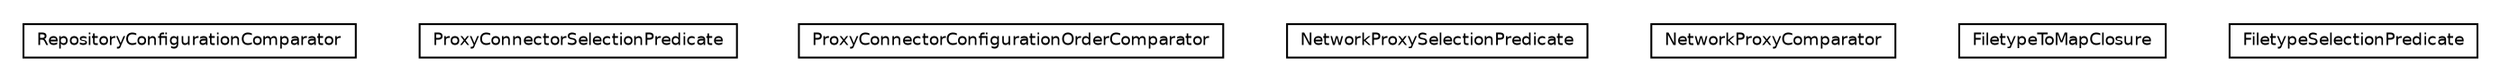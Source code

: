 #!/usr/local/bin/dot
#
# Class diagram 
# Generated by UmlGraph version 4.6 (http://www.spinellis.gr/sw/umlgraph)
#

digraph G {
	edge [fontname="Helvetica",fontsize=10,labelfontname="Helvetica",labelfontsize=10];
	node [fontname="Helvetica",fontsize=10,shape=plaintext];
	// org.apache.maven.archiva.configuration.functors.RepositoryConfigurationComparator
	c2295 [label=<<table border="0" cellborder="1" cellspacing="0" cellpadding="2" port="p" href="./RepositoryConfigurationComparator.html">
		<tr><td><table border="0" cellspacing="0" cellpadding="1">
			<tr><td> RepositoryConfigurationComparator </td></tr>
		</table></td></tr>
		</table>>, fontname="Helvetica", fontcolor="black", fontsize=9.0];
	// org.apache.maven.archiva.configuration.functors.ProxyConnectorSelectionPredicate
	c2296 [label=<<table border="0" cellborder="1" cellspacing="0" cellpadding="2" port="p" href="./ProxyConnectorSelectionPredicate.html">
		<tr><td><table border="0" cellspacing="0" cellpadding="1">
			<tr><td> ProxyConnectorSelectionPredicate </td></tr>
		</table></td></tr>
		</table>>, fontname="Helvetica", fontcolor="black", fontsize=9.0];
	// org.apache.maven.archiva.configuration.functors.ProxyConnectorConfigurationOrderComparator
	c2297 [label=<<table border="0" cellborder="1" cellspacing="0" cellpadding="2" port="p" href="./ProxyConnectorConfigurationOrderComparator.html">
		<tr><td><table border="0" cellspacing="0" cellpadding="1">
			<tr><td> ProxyConnectorConfigurationOrderComparator </td></tr>
		</table></td></tr>
		</table>>, fontname="Helvetica", fontcolor="black", fontsize=9.0];
	// org.apache.maven.archiva.configuration.functors.NetworkProxySelectionPredicate
	c2298 [label=<<table border="0" cellborder="1" cellspacing="0" cellpadding="2" port="p" href="./NetworkProxySelectionPredicate.html">
		<tr><td><table border="0" cellspacing="0" cellpadding="1">
			<tr><td> NetworkProxySelectionPredicate </td></tr>
		</table></td></tr>
		</table>>, fontname="Helvetica", fontcolor="black", fontsize=9.0];
	// org.apache.maven.archiva.configuration.functors.NetworkProxyComparator
	c2299 [label=<<table border="0" cellborder="1" cellspacing="0" cellpadding="2" port="p" href="./NetworkProxyComparator.html">
		<tr><td><table border="0" cellspacing="0" cellpadding="1">
			<tr><td> NetworkProxyComparator </td></tr>
		</table></td></tr>
		</table>>, fontname="Helvetica", fontcolor="black", fontsize=9.0];
	// org.apache.maven.archiva.configuration.functors.FiletypeToMapClosure
	c2300 [label=<<table border="0" cellborder="1" cellspacing="0" cellpadding="2" port="p" href="./FiletypeToMapClosure.html">
		<tr><td><table border="0" cellspacing="0" cellpadding="1">
			<tr><td> FiletypeToMapClosure </td></tr>
		</table></td></tr>
		</table>>, fontname="Helvetica", fontcolor="black", fontsize=9.0];
	// org.apache.maven.archiva.configuration.functors.FiletypeSelectionPredicate
	c2301 [label=<<table border="0" cellborder="1" cellspacing="0" cellpadding="2" port="p" href="./FiletypeSelectionPredicate.html">
		<tr><td><table border="0" cellspacing="0" cellpadding="1">
			<tr><td> FiletypeSelectionPredicate </td></tr>
		</table></td></tr>
		</table>>, fontname="Helvetica", fontcolor="black", fontsize=9.0];
}

